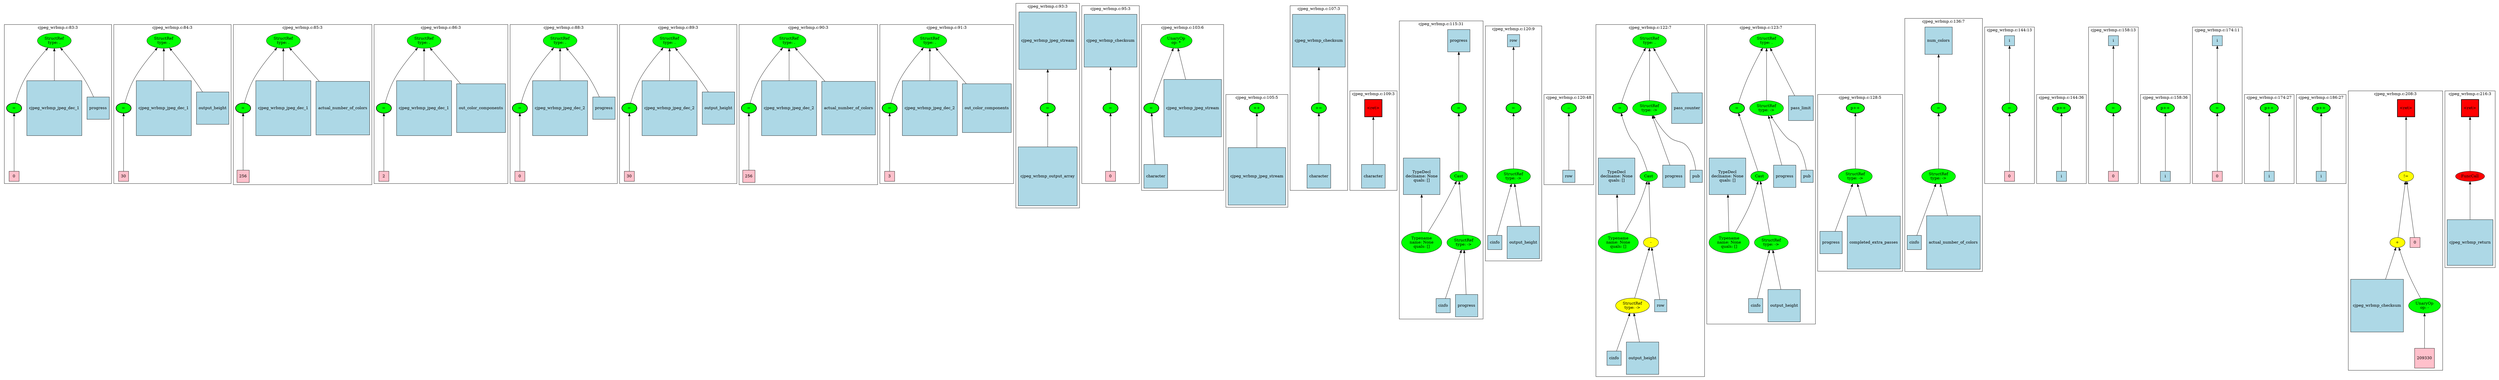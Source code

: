 strict graph "" {
	graph [bb="0,0,7525,1132",
		newrank=true
	];
	node [label="\N"];
	{
		graph [rank=same,
			rankdir=LR
		];
		rank2	[height=0.5,
			label="",
			pos="0.5,809.5",
			style=invis,
			width=0.013889];
		1608	[fillcolor=green,
			height=0.5,
			label="=",
			pos="46.5,809.5",
			style="filled,bold",
			width=0.75];
		rank2 -- 1608	[pos="1.2188,809.5 7.2327,809.5 13.247,809.5 19.26,809.5",
			style=invis];
		1613	[fillcolor=green,
			height=0.5,
			label="=",
			pos="384.5,809.5",
			style="filled,bold",
			width=0.75];
		1608 -- 1613	[pos="48.752,827.61 52.803,851.4 63.772,892.24 92.5,910 115.56,924.25 313.44,924.25 336.5,910 365.45,892.11 377.28,851.32 381.85,827.57",
			style=invis];
		1618	[fillcolor=green,
			height=0.5,
			label="=",
			pos="752.5,809.5",
			style="filled,bold",
			width=0.75];
		1613 -- 1618	[pos="386.75,827.61 390.8,851.4 401.77,892.24 430.5,910 456.4,926.01 678.6,926.01 704.5,910 733.45,892.11 745.28,851.32 749.85,827.57",
			style=invis];
		1623	[fillcolor=green,
			height=0.5,
			label="=",
			pos="1183.5,809.5",
			style="filled,bold",
			width=0.75];
		1618 -- 1623	[pos="754.75,827.61 758.8,851.4 769.77,892.24 798.5,910 830.35,929.69 1103.6,929.69 1135.5,910 1164.4,892.11 1176.3,851.32 1180.8,827.57",
			style=invis];
		1628	[fillcolor=green,
			height=0.5,
			label="=",
			pos="1600.5,809.5",
			style="filled,bold",
			width=0.75];
		1623 -- 1628	[pos="1185.8,827.61 1189.8,851.4 1200.8,892.24 1229.5,910 1260,928.87 1522,928.87 1552.5,910 1581.4,892.11 1593.3,851.32 1597.8,827.57",
			style=invis];
		1633	[fillcolor=green,
			height=0.5,
			label="=",
			pos="1938.5,809.5",
			style="filled,bold",
			width=0.75];
		1628 -- 1633	[pos="1602.8,827.61 1606.8,851.4 1617.8,892.24 1646.5,910 1669.6,924.25 1867.4,924.25 1890.5,910 1919.4,892.11 1931.3,851.32 1935.8,827.57",
			style=invis];
		1638	[fillcolor=green,
			height=0.5,
			label="=",
			pos="2306.5,809.5",
			style="filled,bold",
			width=0.75];
		1633 -- 1638	[pos="1940.8,827.61 1944.8,851.4 1955.8,892.24 1984.5,910 2010.4,926.01 2232.6,926.01 2258.5,910 2287.4,892.11 2299.3,851.32 2303.8,827.57",
			style=invis];
		1643	[fillcolor=green,
			height=0.5,
			label="=",
			pos="2737.5,809.5",
			style="filled,bold",
			width=0.75];
		1638 -- 1643	[pos="2308.8,827.61 2312.8,851.4 2323.8,892.24 2352.5,910 2384.4,929.69 2657.6,929.69 2689.5,910 2718.4,892.11 2730.3,851.32 2734.8,827.57",
			style=invis];
		1648	[fillcolor=green,
			height=0.5,
			label="=",
			pos="3211.5,809.5",
			style="filled,bold",
			width=0.75];
		1643 -- 1648	[pos="2739.8,827.61 2743.8,851.4 2754.8,892.24 2783.5,910 2814,928.87 3073.2,923.37 3106.5,910 3148.7,893.08 3183.4,850.27 3200.4,826.34",
			style=invis];
		1651	[fillcolor=green,
			height=0.5,
			label="=",
			pos="3396.5,809.5",
			style="filled,bold",
			width=0.75];
		1648 -- 1651	[pos="3238.6,809.5 3282.2,809.5 3325.8,809.5 3369.4,809.5",
			style=invis];
		1664	[fillcolor=green,
			height=0.5,
			label="=",
			pos="3524.5,809.5",
			style="filled,bold",
			width=0.75];
		1651 -- 1664	[pos="3424,809.5 3448.5,809.5 3472.9,809.5 3497.4,809.5",
			style=invis];
		1668	[fillcolor=green,
			height=0.5,
			label="++",
			pos="3842.5,809.5",
			style="filled,bold",
			width=0.75];
		1664 -- 1668	[pos="3526.8,827.61 3530.8,851.4 3541.8,892.24 3570.5,910 3602.3,929.63 3703.9,923.99 3738.5,910 3780.4,893.06 3814.8,850.26 3831.5,826.34",
			style=invis];
		1670	[fillcolor=green,
			height=0.5,
			label="+=",
			pos="4026.5,809.5",
			style="filled,bold",
			width=0.75];
		1668 -- 1670	[pos="3869.8,809.5 3913,809.5 3956.1,809.5 3999.3,809.5",
			style=invis];
		1673	[fillcolor=red,
			height=0.65278,
			label="\<ret\>",
			pos="4187.5,809.5",
			shape=square,
			style="filled,bold",
			width=0.65278];
		1670 -- 1673	[pos="4053.5,809.5 4090.3,809.5 4127.1,809.5 4164,809.5",
			style=invis];
		1688	[fillcolor=green,
			height=0.5,
			label="=",
			pos="4441.5,809.5",
			style="filled,bold",
			width=0.75];
		1673 -- 1688	[pos="4211.3,809.5 4278.9,809.5 4346.5,809.5 4414.1,809.5",
			style=invis];
		1700	[fillcolor=green,
			height=0.5,
			label="=",
			pos="4604.5,809.5",
			style="filled,bold",
			width=0.75];
		1688 -- 1700	[pos="4468.6,809.5 4504.8,809.5 4541.1,809.5 4577.4,809.5",
			style=invis];
		1708	[fillcolor=green,
			height=0.5,
			label="--",
			pos="4768.5,809.5",
			style="filled,bold",
			width=0.75];
		1700 -- 1708	[pos="4631.7,809.5 4668.2,809.5 4704.7,809.5 4741.3,809.5",
			style=invis];
		1716	[fillcolor=green,
			height=0.5,
			label="=",
			pos="4923.5,809.5",
			style="filled,bold",
			width=0.75];
		1708 -- 1716	[pos="4795.7,809.5 4829.2,809.5 4862.6,809.5 4896.1,809.5",
			style=invis];
		1731	[fillcolor=green,
			height=0.5,
			label="=",
			pos="5275.5,809.5",
			style="filled,bold",
			width=0.75];
		1716 -- 1731	[pos="4925.6,827.63 4929.3,851.44 4939.9,892.31 4968.5,910 5007.3,933.95 5131.3,927.28 5173.5,910 5214.9,893.03 5248.5,850.24 5264.8,826.33",
			style=invis];
		1748	[fillcolor=green,
			height=0.5,
			label="p++",
			pos="5633.5,809.5",
			style="filled,bold",
			width=0.75];
		1731 -- 1748	[pos="5277.6,827.63 5281.3,851.44 5291.9,892.31 5320.5,910 5356.6,932.31 5471.5,924.34 5511.5,910 5558.5,893.13 5600.3,849.45 5620.6,825.61",
			style=invis];
		1771	[fillcolor=green,
			height=0.5,
			label="=",
			pos="5880.5,809.5",
			style="filled,bold",
			width=0.75];
		1748 -- 1771	[pos="5660.5,809.5 5724.8,809.5 5789.1,809.5 5853.4,809.5",
			style=invis];
		1794	[fillcolor=green,
			height=0.5,
			label="=",
			pos="6091.5,809.5",
			style="filled,bold",
			width=0.75];
		1771 -- 1794	[pos="5907.7,809.5 5959.9,809.5 6012,809.5 6064.2,809.5",
			style=invis];
		1800	[fillcolor=green,
			height=0.5,
			label="p++",
			pos="6242.5,809.5",
			style="filled,bold",
			width=0.75];
		1794 -- 1800	[pos="6118.6,809.5 6150.9,809.5 6183.1,809.5 6215.4,809.5",
			style=invis];
		1850	[fillcolor=green,
			height=0.5,
			label="=",
			pos="6393.5,809.5",
			style="filled,bold",
			width=0.75];
		1800 -- 1850	[pos="6269.6,809.5 6301.9,809.5 6334.1,809.5 6366.4,809.5",
			style=invis];
		1856	[fillcolor=green,
			height=0.5,
			label="p++",
			pos="6544.5,809.5",
			style="filled,bold",
			width=0.75];
		1850 -- 1856	[pos="6420.6,809.5 6452.9,809.5 6485.1,809.5 6517.4,809.5",
			style=invis];
		1906	[fillcolor=green,
			height=0.5,
			label="=",
			pos="6695.5,809.5",
			style="filled,bold",
			width=0.75];
		1856 -- 1906	[pos="6571.6,809.5 6603.9,809.5 6636.1,809.5 6668.4,809.5",
			style=invis];
		1912	[fillcolor=green,
			height=0.5,
			label="p++",
			pos="6846.5,809.5",
			style="filled,bold",
			width=0.75];
		1906 -- 1912	[pos="6722.6,809.5 6754.9,809.5 6787.1,809.5 6819.4,809.5",
			style=invis];
		1940	[fillcolor=green,
			height=0.5,
			label="p++",
			pos="6997.5,809.5",
			style="filled,bold",
			width=0.75];
		1912 -- 1940	[pos="6873.6,809.5 6905.9,809.5 6938.1,809.5 6970.4,809.5",
			style=invis];
		2002	[fillcolor=red,
			height=0.65278,
			label="\<ret\>",
			pos="7247.5,809.5",
			shape=square,
			style="filled,bold",
			width=0.65278];
		1940 -- 2002	[pos="7024.8,809.5 7091.1,809.5 7157.3,809.5 7223.6,809.5",
			style=invis];
		2023	[fillcolor=red,
			height=0.65278,
			label="\<ret\>",
			pos="7441.5,809.5",
			shape=square,
			style="filled,bold",
			width=0.65278];
		2002 -- 2023	[pos="7271.4,809.5 7320.2,809.5 7369.1,809.5 7417.9,809.5",
			style=invis];
		end	[height=0.5,
			label="",
			pos="7524.5,809.5",
			style=invis,
			width=0.013889];
		2023 -- end	[pos="7465.2,809.5 7484.6,809.5 7504.1,809.5 7523.6,809.5",
			style=invis];
	}
	subgraph cluster1794 {
		graph [bb="6020.5,581.5,6163.5,1059.5",
			label="cjpeg_wrbmp.c:144:13",
			lheight=0.21,
			lp="6092,1048",
			lwidth=1.76
		];
		1794;
		1796	[fillcolor=pink,
			height=0.5,
			label=0,
			pos="6091.5,607.5",
			shape=square,
			style=filled,
			width=0.5];
		1794 -- 1796	[dir=back,
			pos="s,6091.5,791.45 6091.5,781.41 6091.5,739.52 6091.5,660.23 6091.5,625.51"];
		1795	[fillcolor=lightblue,
			height=0.5,
			label=i,
			pos="6091.5,1010.5",
			shape=square,
			style=filled,
			width=0.5];
		1795 -- 1794	[dir=back,
			pos="s,6091.5,992.19 6091.5,982.19 6091.5,940.49 6091.5,862.19 6091.5,827.63"];
	}
	subgraph cluster1800 {
		graph [bb="6171.5,581.5,6314.5,858.5",
			label="cjpeg_wrbmp.c:144:36",
			lheight=0.21,
			lp="6243,847",
			lwidth=1.76
		];
		1800;
		1801	[fillcolor=lightblue,
			height=0.5,
			label=i,
			pos="6242.5,607.5",
			shape=square,
			style=filled,
			width=0.5];
		1800 -- 1801	[dir=back,
			pos="s,6242.5,791.45 6242.5,781.41 6242.5,739.52 6242.5,660.23 6242.5,625.51"];
	}
	subgraph cluster1850 {
		graph [bb="6322.5,581.5,6465.5,1059.5",
			label="cjpeg_wrbmp.c:158:13",
			lheight=0.21,
			lp="6394,1048",
			lwidth=1.76
		];
		1850;
		1852	[fillcolor=pink,
			height=0.5,
			label=0,
			pos="6393.5,607.5",
			shape=square,
			style=filled,
			width=0.5];
		1850 -- 1852	[dir=back,
			pos="s,6393.5,791.45 6393.5,781.41 6393.5,739.52 6393.5,660.23 6393.5,625.51"];
		1851	[fillcolor=lightblue,
			height=0.5,
			label=i,
			pos="6393.5,1010.5",
			shape=square,
			style=filled,
			width=0.5];
		1851 -- 1850	[dir=back,
			pos="s,6393.5,992.19 6393.5,982.19 6393.5,940.49 6393.5,862.19 6393.5,827.63"];
	}
	subgraph cluster1856 {
		graph [bb="6473.5,581.5,6616.5,858.5",
			label="cjpeg_wrbmp.c:158:36",
			lheight=0.21,
			lp="6545,847",
			lwidth=1.76
		];
		1856;
		1857	[fillcolor=lightblue,
			height=0.5,
			label=i,
			pos="6544.5,607.5",
			shape=square,
			style=filled,
			width=0.5];
		1856 -- 1857	[dir=back,
			pos="s,6544.5,791.45 6544.5,781.41 6544.5,739.52 6544.5,660.23 6544.5,625.51"];
	}
	subgraph cluster1906 {
		graph [bb="6624.5,581.5,6767.5,1059.5",
			label="cjpeg_wrbmp.c:174:11",
			lheight=0.21,
			lp="6696,1048",
			lwidth=1.76
		];
		1906;
		1908	[fillcolor=pink,
			height=0.5,
			label=0,
			pos="6695.5,607.5",
			shape=square,
			style=filled,
			width=0.5];
		1906 -- 1908	[dir=back,
			pos="s,6695.5,791.45 6695.5,781.41 6695.5,739.52 6695.5,660.23 6695.5,625.51"];
		1907	[fillcolor=lightblue,
			height=0.5,
			label=i,
			pos="6695.5,1010.5",
			shape=square,
			style=filled,
			width=0.5];
		1907 -- 1906	[dir=back,
			pos="s,6695.5,992.19 6695.5,982.19 6695.5,940.49 6695.5,862.19 6695.5,827.63"];
	}
	subgraph cluster1608 {
		graph [bb="11.5,581.5,341.5,1068.4",
			label="cjpeg_wrbmp.c:83:3",
			lheight=0.21,
			lp="176.5,1056.9",
			lwidth=1.57
		];
		1608;
		1612	[fillcolor=pink,
			height=0.5,
			label=0,
			pos="46.5,607.5",
			shape=square,
			style=filled,
			width=0.5];
		1608 -- 1612	[dir=back,
			pos="s,46.5,791.45 46.5,781.41 46.5,739.52 46.5,660.23 46.5,625.51"];
		1609	[fillcolor=green,
			height=0.74639,
			label="StructRef
type: .",
			pos="172.5,1010.5",
			style=filled,
			width=1.3356];
		1609 -- 1608	[dir=back,
			pos="s,152.09,985.86 145.46,977.86 126.67,954.96 101.81,922.74 83.5,892 70.777,870.64 59.504,844.14 52.839,827.28"];
		1610	[fillcolor=lightblue,
			height=2.2361,
			label=cjpeg_wrbmp_jpeg_dec_1,
			pos="172.5,809.5",
			shape=square,
			style=filled,
			width=2.2361];
		1609 -- 1610	[dir=back,
			pos="s,172.5,983.48 172.5,973.41 172.5,950.2 172.5,919.09 172.5,890.28"];
		1611	[fillcolor=lightblue,
			height=0.86111,
			label=progress,
			pos="302.5,809.5",
			shape=square,
			style=filled,
			width=0.86111];
		1609 -- 1611	[dir=back,
			pos="s,192.93,985.76 199.34,978.04 218.25,955.05 243.49,922.67 262.5,892 272.63,875.66 282.19,856.38 289.42,840.68"];
	}
	subgraph cluster1613 {
		graph [bb="349.5,581.5,709.5,1068.4",
			label="cjpeg_wrbmp.c:84:3",
			lheight=0.21,
			lp="529.5,1056.9",
			lwidth=1.57
		];
		1613;
		1617	[fillcolor=pink,
			height=0.5,
			label=30,
			pos="384.5,607.5",
			shape=square,
			style=filled,
			width=0.5];
		1613 -- 1617	[dir=back,
			pos="s,384.5,791.45 384.5,781.41 384.5,739.52 384.5,660.23 384.5,625.51"];
		1614	[fillcolor=green,
			height=0.74639,
			label="StructRef
type: .",
			pos="510.5,1010.5",
			style=filled,
			width=1.3356];
		1614 -- 1613	[dir=back,
			pos="s,490.09,985.86 483.46,977.86 464.67,954.96 439.81,922.74 421.5,892 408.78,870.64 397.5,844.14 390.84,827.28"];
		1615	[fillcolor=lightblue,
			height=2.2361,
			label=cjpeg_wrbmp_jpeg_dec_1,
			pos="510.5,809.5",
			shape=square,
			style=filled,
			width=2.2361];
		1614 -- 1615	[dir=back,
			pos="s,510.5,983.48 510.5,973.41 510.5,950.2 510.5,919.09 510.5,890.28"];
		1616	[fillcolor=lightblue,
			height=1.2778,
			label=output_height,
			pos="655.5,809.5",
			shape=square,
			style=filled,
			width=1.2778];
		1614 -- 1616	[dir=back,
			pos="s,529.55,985.52 535.73,977.64 554.07,954.22 579.29,921.48 600.5,892 608.87,880.36 617.67,867.58 625.72,855.67"];
	}
	subgraph cluster1618 {
		graph [bb="717.5,581,1140.5,1068.4",
			label="cjpeg_wrbmp.c:85:3",
			lheight=0.21,
			lp="929,1056.9",
			lwidth=1.57
		];
		1618;
		1622	[fillcolor=pink,
			height=0.51389,
			label=256,
			pos="752.5,607.5",
			shape=square,
			style=filled,
			width=0.51389];
		1618 -- 1622	[dir=back,
			pos="s,752.5,791.45 752.5,781.2 752.5,739.48 752.5,661.03 752.5,626.08"];
		1619	[fillcolor=green,
			height=0.74639,
			label="StructRef
type: .",
			pos="878.5,1010.5",
			style=filled,
			width=1.3356];
		1619 -- 1618	[dir=back,
			pos="s,858.09,985.86 851.46,977.86 832.67,954.96 807.81,922.74 789.5,892 776.78,870.64 765.5,844.14 758.84,827.28"];
		1620	[fillcolor=lightblue,
			height=2.2361,
			label=cjpeg_wrbmp_jpeg_dec_1,
			pos="878.5,809.5",
			shape=square,
			style=filled,
			width=2.2361];
		1619 -- 1620	[dir=back,
			pos="s,878.5,983.48 878.5,973.41 878.5,950.2 878.5,919.09 878.5,890.28"];
		1621	[fillcolor=lightblue,
			height=2.1528,
			label=actual_number_of_colors,
			pos="1054.5,809.5",
			shape=square,
			style=filled,
			width=2.1528];
		1619 -- 1621	[dir=back,
			pos="s,899.38,985.89 906.04,978.36 927.6,953.98 958.54,919 986.6,887.27"];
	}
	subgraph cluster1623 {
		graph [bb="1148.5,581.5,1557.5,1068.4",
			label="cjpeg_wrbmp.c:86:3",
			lheight=0.21,
			lp="1353,1056.9",
			lwidth=1.57
		];
		1623;
		1627	[fillcolor=pink,
			height=0.5,
			label=2,
			pos="1183.5,607.5",
			shape=square,
			style=filled,
			width=0.5];
		1623 -- 1627	[dir=back,
			pos="s,1183.5,791.45 1183.5,781.41 1183.5,739.52 1183.5,660.23 1183.5,625.51"];
		1624	[fillcolor=green,
			height=0.74639,
			label="StructRef
type: .",
			pos="1309.5,1010.5",
			style=filled,
			width=1.3356];
		1624 -- 1623	[dir=back,
			pos="s,1289.1,985.86 1282.5,977.86 1263.7,954.96 1238.8,922.74 1220.5,892 1207.8,870.64 1196.5,844.14 1189.8,827.28"];
		1625	[fillcolor=lightblue,
			height=2.2361,
			label=cjpeg_wrbmp_jpeg_dec_1,
			pos="1309.5,809.5",
			shape=square,
			style=filled,
			width=2.2361];
		1624 -- 1625	[dir=back,
			pos="s,1309.5,983.48 1309.5,973.41 1309.5,950.2 1309.5,919.09 1309.5,890.28"];
		1626	[fillcolor=lightblue,
			height=1.9583,
			label=out_color_components,
			pos="1478.5,809.5",
			shape=square,
			style=filled,
			width=1.9583];
		1624 -- 1626	[dir=back,
			pos="s,1329.6,985.89 1336.1,978.17 1358.4,951.96 1390.9,913.6 1419.3,880.18"];
	}
	subgraph cluster1628 {
		graph [bb="1565.5,581.5,1895.5,1068.4",
			label="cjpeg_wrbmp.c:88:3",
			lheight=0.21,
			lp="1730.5,1056.9",
			lwidth=1.57
		];
		1628;
		1632	[fillcolor=pink,
			height=0.5,
			label=0,
			pos="1600.5,607.5",
			shape=square,
			style=filled,
			width=0.5];
		1628 -- 1632	[dir=back,
			pos="s,1600.5,791.45 1600.5,781.41 1600.5,739.52 1600.5,660.23 1600.5,625.51"];
		1629	[fillcolor=green,
			height=0.74639,
			label="StructRef
type: .",
			pos="1726.5,1010.5",
			style=filled,
			width=1.3356];
		1629 -- 1628	[dir=back,
			pos="s,1706.1,985.86 1699.5,977.86 1680.7,954.96 1655.8,922.74 1637.5,892 1624.8,870.64 1613.5,844.14 1606.8,827.28"];
		1630	[fillcolor=lightblue,
			height=2.2361,
			label=cjpeg_wrbmp_jpeg_dec_2,
			pos="1726.5,809.5",
			shape=square,
			style=filled,
			width=2.2361];
		1629 -- 1630	[dir=back,
			pos="s,1726.5,983.48 1726.5,973.41 1726.5,950.2 1726.5,919.09 1726.5,890.28"];
		1631	[fillcolor=lightblue,
			height=0.86111,
			label=progress,
			pos="1856.5,809.5",
			shape=square,
			style=filled,
			width=0.86111];
		1629 -- 1631	[dir=back,
			pos="s,1746.9,985.76 1753.3,978.04 1772.2,955.05 1797.5,922.67 1816.5,892 1826.6,875.66 1836.2,856.38 1843.4,840.68"];
	}
	subgraph cluster1633 {
		graph [bb="1903.5,581.5,2263.5,1068.4",
			label="cjpeg_wrbmp.c:89:3",
			lheight=0.21,
			lp="2083.5,1056.9",
			lwidth=1.57
		];
		1633;
		1637	[fillcolor=pink,
			height=0.5,
			label=30,
			pos="1938.5,607.5",
			shape=square,
			style=filled,
			width=0.5];
		1633 -- 1637	[dir=back,
			pos="s,1938.5,791.45 1938.5,781.41 1938.5,739.52 1938.5,660.23 1938.5,625.51"];
		1634	[fillcolor=green,
			height=0.74639,
			label="StructRef
type: .",
			pos="2064.5,1010.5",
			style=filled,
			width=1.3356];
		1634 -- 1633	[dir=back,
			pos="s,2044.1,985.86 2037.5,977.86 2018.7,954.96 1993.8,922.74 1975.5,892 1962.8,870.64 1951.5,844.14 1944.8,827.28"];
		1635	[fillcolor=lightblue,
			height=2.2361,
			label=cjpeg_wrbmp_jpeg_dec_2,
			pos="2064.5,809.5",
			shape=square,
			style=filled,
			width=2.2361];
		1634 -- 1635	[dir=back,
			pos="s,2064.5,983.48 2064.5,973.41 2064.5,950.2 2064.5,919.09 2064.5,890.28"];
		1636	[fillcolor=lightblue,
			height=1.2778,
			label=output_height,
			pos="2209.5,809.5",
			shape=square,
			style=filled,
			width=1.2778];
		1634 -- 1636	[dir=back,
			pos="s,2083.5,985.52 2089.7,977.64 2108.1,954.22 2133.3,921.48 2154.5,892 2162.9,880.36 2171.7,867.58 2179.7,855.67"];
	}
	subgraph cluster1638 {
		graph [bb="2271.5,581,2694.5,1068.4",
			label="cjpeg_wrbmp.c:90:3",
			lheight=0.21,
			lp="2483,1056.9",
			lwidth=1.57
		];
		1638;
		1642	[fillcolor=pink,
			height=0.51389,
			label=256,
			pos="2306.5,607.5",
			shape=square,
			style=filled,
			width=0.51389];
		1638 -- 1642	[dir=back,
			pos="s,2306.5,791.45 2306.5,781.2 2306.5,739.48 2306.5,661.03 2306.5,626.08"];
		1639	[fillcolor=green,
			height=0.74639,
			label="StructRef
type: .",
			pos="2432.5,1010.5",
			style=filled,
			width=1.3356];
		1639 -- 1638	[dir=back,
			pos="s,2412.1,985.86 2405.5,977.86 2386.7,954.96 2361.8,922.74 2343.5,892 2330.8,870.64 2319.5,844.14 2312.8,827.28"];
		1640	[fillcolor=lightblue,
			height=2.2361,
			label=cjpeg_wrbmp_jpeg_dec_2,
			pos="2432.5,809.5",
			shape=square,
			style=filled,
			width=2.2361];
		1639 -- 1640	[dir=back,
			pos="s,2432.5,983.48 2432.5,973.41 2432.5,950.2 2432.5,919.09 2432.5,890.28"];
		1641	[fillcolor=lightblue,
			height=2.1528,
			label=actual_number_of_colors,
			pos="2608.5,809.5",
			shape=square,
			style=filled,
			width=2.1528];
		1639 -- 1641	[dir=back,
			pos="s,2453.4,985.89 2460,978.36 2481.6,953.98 2512.5,919 2540.6,887.27"];
	}
	subgraph cluster1643 {
		graph [bb="2702.5,581.5,3111.5,1068.4",
			label="cjpeg_wrbmp.c:91:3",
			lheight=0.21,
			lp="2907,1056.9",
			lwidth=1.57
		];
		1643;
		1647	[fillcolor=pink,
			height=0.5,
			label=3,
			pos="2737.5,607.5",
			shape=square,
			style=filled,
			width=0.5];
		1643 -- 1647	[dir=back,
			pos="s,2737.5,791.45 2737.5,781.41 2737.5,739.52 2737.5,660.23 2737.5,625.51"];
		1644	[fillcolor=green,
			height=0.74639,
			label="StructRef
type: .",
			pos="2863.5,1010.5",
			style=filled,
			width=1.3356];
		1644 -- 1643	[dir=back,
			pos="s,2843.1,985.86 2836.5,977.86 2817.7,954.96 2792.8,922.74 2774.5,892 2761.8,870.64 2750.5,844.14 2743.8,827.28"];
		1645	[fillcolor=lightblue,
			height=2.2361,
			label=cjpeg_wrbmp_jpeg_dec_2,
			pos="2863.5,809.5",
			shape=square,
			style=filled,
			width=2.2361];
		1644 -- 1645	[dir=back,
			pos="s,2863.5,983.48 2863.5,973.41 2863.5,950.2 2863.5,919.09 2863.5,890.28"];
		1646	[fillcolor=lightblue,
			height=1.9583,
			label=out_color_components,
			pos="3032.5,809.5",
			shape=square,
			style=filled,
			width=1.9583];
		1644 -- 1646	[dir=back,
			pos="s,2883.6,985.89 2890.1,978.17 2912.4,951.96 2944.9,913.6 2973.3,880.18"];
	}
	subgraph cluster1912 {
		graph [bb="6775.5,581.5,6918.5,858.5",
			label="cjpeg_wrbmp.c:174:27",
			lheight=0.21,
			lp="6847,847",
			lwidth=1.76
		];
		1912;
		1913	[fillcolor=lightblue,
			height=0.5,
			label=i,
			pos="6846.5,607.5",
			shape=square,
			style=filled,
			width=0.5];
		1912 -- 1913	[dir=back,
			pos="s,6846.5,791.45 6846.5,781.41 6846.5,739.52 6846.5,660.23 6846.5,625.51"];
	}
	subgraph cluster1940 {
		graph [bb="6926.5,581.5,7069.5,858.5",
			label="cjpeg_wrbmp.c:186:27",
			lheight=0.21,
			lp="6998,847",
			lwidth=1.76
		];
		1940;
		1941	[fillcolor=lightblue,
			height=0.5,
			label=i,
			pos="6997.5,607.5",
			shape=square,
			style=filled,
			width=0.5];
		1940 -- 1941	[dir=back,
			pos="s,6997.5,791.45 6997.5,781.41 6997.5,739.52 6997.5,660.23 6997.5,625.51"];
	}
	subgraph cluster2002 {
		graph [bb="7077.5,25.5,7359.5,864",
			label="cjpeg_wrbmp.c:208:3",
			lheight=0.21,
			lp="7218.5,852.5",
			lwidth=1.67
		];
		2002;
		2003	[fillcolor=yellow,
			height=0.5,
			label="!=",
			pos="7247.5,607.5",
			style=filled,
			width=0.75];
		2002 -- 2003	[dir=back,
			pos="s,7247.5,785.95 7247.5,775.74 7247.5,732.81 7247.5,659.07 7247.5,625.74"];
		2004	[fillcolor=yellow,
			height=0.5,
			label="+",
			pos="7216.5,410.5",
			style=filled,
			width=0.75];
		2003 -- 2004	[dir=back,
			pos="s,7244.8,589.54 7243.2,579.5 7236.7,538.7 7224.6,462.5 7219.2,428.56"];
		2008	[fillcolor=pink,
			height=0.5,
			label=0,
			pos="7279.5,410.5",
			shape=square,
			style=filled,
			width=0.5];
		2003 -- 2008	[dir=back,
			pos="s,7250.3,589.54 7251.9,579.5 7258.6,538.7 7271.1,462.5 7276.7,428.56"];
		2005	[fillcolor=lightblue,
			height=2.125,
			label=cjpeg_wrbmp_checksum,
			pos="7162.5,220.5",
			shape=square,
			style=filled,
			width=2.125];
		2004 -- 2005	[dir=back,
			pos="s,7211.6,392.48 7208.8,382.72 7202.4,360.37 7192.9,327.39 7184.2,297.07"];
		2006	[fillcolor=green,
			height=0.74639,
			label="UnaryOp
op: -",
			pos="7304.5,220.5",
			style=filled,
			width=1.316];
		2004 -- 2006	[dir=back,
			pos="s,7223.2,392.85 7227.2,383.17 7234.2,366.41 7243.6,344.29 7252.5,325 7265.1,297.82 7280.7,267.22 7291.4,246.38"];
		2007	[fillcolor=pink,
			height=0.79167,
			label=209330,
			pos="7304.5,62",
			shape=square,
			style=filled,
			width=0.79167];
		2006 -- 2007	[dir=back,
			pos="s,7304.5,193.31 7304.5,183.04 7304.5,154.81 7304.5,116.31 7304.5,90.598"];
	}
	subgraph cluster2023 {
		graph [bb="7367.5,337,7515.5,864",
			label="cjpeg_wrbmp.c:216:3",
			lheight=0.21,
			lp="7441.5,852.5",
			lwidth=1.67
		];
		2023;
		2024	[fillcolor=red,
			height=0.5,
			label=FuncCall,
			pos="7441.5,607.5",
			style=filled,
			width=1.1916];
		2023 -- 2024	[dir=back,
			pos="s,7441.5,785.95 7441.5,775.74 7441.5,732.81 7441.5,659.07 7441.5,625.74"];
		2025	[fillcolor=lightblue,
			height=1.8194,
			label=cjpeg_wrbmp_return,
			pos="7441.5,410.5",
			shape=square,
			style=filled,
			width=1.8194];
		2024 -- 2025	[dir=back,
			pos="s,7441.5,589.2 7441.5,579.1 7441.5,552.51 7441.5,511.17 7441.5,476.2"];
	}
	subgraph cluster1648 {
		graph [bb="3119.5,516,3303.5,1124",
			label="cjpeg_wrbmp.c:93:3",
			lheight=0.21,
			lp="3211.5,1112.5",
			lwidth=1.57
		];
		1648;
		1650	[fillcolor=lightblue,
			height=2.3194,
			label=cjpeg_wrbmp_output_array,
			pos="3211.5,607.5",
			shape=square,
			style=filled,
			width=2.3194];
		1648 -- 1650	[dir=back,
			pos="s,3211.5,791.45 3211.5,781.33 3211.5,758.11 3211.5,723.44 3211.5,691.24"];
		1649	[fillcolor=lightblue,
			height=2.2917,
			label=cjpeg_wrbmp_jpeg_stream,
			pos="3211.5,1010.5",
			shape=square,
			style=filled,
			width=2.2917];
		1649 -- 1648	[dir=back,
			pos="s,3211.5,927.98 3211.5,917.91 3211.5,883.7 3211.5,848.24 3211.5,827.83"];
	}
	subgraph cluster1651 {
		graph [bb="3311.5,581.5,3481.5,1118",
			label="cjpeg_wrbmp.c:95:3",
			lheight=0.21,
			lp="3396.5,1106.5",
			lwidth=1.57
		];
		1651;
		1653	[fillcolor=pink,
			height=0.5,
			label=0,
			pos="3396.5,607.5",
			shape=square,
			style=filled,
			width=0.5];
		1651 -- 1653	[dir=back,
			pos="s,3396.5,791.45 3396.5,781.41 3396.5,739.52 3396.5,660.23 3396.5,625.51"];
		1652	[fillcolor=lightblue,
			height=2.125,
			label=cjpeg_wrbmp_checksum,
			pos="3396.5,1010.5",
			shape=square,
			style=filled,
			width=2.125];
		1652 -- 1651	[dir=back,
			pos="s,3396.5,933.98 3396.5,923.91 3396.5,887.89 3396.5,849.4 3396.5,827.8"];
	}
	subgraph cluster1664 {
		graph [bb="3489.5,566.5,3743.5,1068.4",
			label="cjpeg_wrbmp.c:103:6",
			lheight=0.21,
			lp="3616.5,1056.9",
			lwidth=1.67
		];
		1664;
		1667	[fillcolor=lightblue,
			height=0.91667,
			label=character,
			pos="3530.5,607.5",
			shape=square,
			style=filled,
			width=0.91667];
		1664 -- 1667	[dir=back,
			pos="s,3525,791.45 3525.3,781.05 3526.4,744.44 3528.4,679.75 3529.5,640.82"];
		1665	[fillcolor=green,
			height=0.74639,
			label="UnaryOp
op: *",
			pos="3598.5,1010.5",
			style=filled,
			width=1.316];
		1665 -- 1664	[dir=back,
			pos="s,3589,983.89 3585.4,974.32 3569.3,931.01 3542.6,859.23 3530.6,827.03"];
		1666	[fillcolor=lightblue,
			height=2.2917,
			label=cjpeg_wrbmp_jpeg_stream,
			pos="3652.5,809.5",
			shape=square,
			style=filled,
			width=2.2917];
		1665 -- 1666	[dir=back,
			pos="s,3605.4,983.89 3608.1,974.03 3614.3,951.32 3622.6,920.85 3630.3,892.38"];
	}
	subgraph cluster1668 {
		graph [bb="3751.5,517,3933.5,858.5",
			label="cjpeg_wrbmp.c:105:5",
			lheight=0.21,
			lp="3842.5,847",
			lwidth=1.67
		];
		1668;
		1669	[fillcolor=lightblue,
			height=2.2917,
			label=cjpeg_wrbmp_jpeg_stream,
			pos="3842.5,607.5",
			shape=square,
			style=filled,
			width=2.2917];
		1668 -- 1669	[dir=back,
			pos="s,3842.5,791.45 3842.5,781.24 3842.5,757.79 3842.5,722.72 3842.5,690.29"];
	}
	subgraph cluster1670 {
		graph [bb="3941.5,566.5,4111.5,1118",
			label="cjpeg_wrbmp.c:107:3",
			lheight=0.21,
			lp="4026.5,1106.5",
			lwidth=1.67
		];
		1670;
		1672	[fillcolor=lightblue,
			height=0.91667,
			label=character,
			pos="4026.5,607.5",
			shape=square,
			style=filled,
			width=0.91667];
		1670 -- 1672	[dir=back,
			pos="s,4026.5,791.45 4026.5,781.05 4026.5,744.44 4026.5,679.75 4026.5,640.82"];
		1671	[fillcolor=lightblue,
			height=2.125,
			label=cjpeg_wrbmp_checksum,
			pos="4026.5,1010.5",
			shape=square,
			style=filled,
			width=2.125];
		1671 -- 1670	[dir=back,
			pos="s,4026.5,933.98 4026.5,923.91 4026.5,887.89 4026.5,849.4 4026.5,827.8"];
	}
	subgraph cluster1673 {
		graph [bb="4119.5,566.5,4255.5,864",
			label="cjpeg_wrbmp.c:109:3",
			lheight=0.21,
			lp="4187.5,852.5",
			lwidth=1.67
		];
		1673;
		1674	[fillcolor=lightblue,
			height=0.91667,
			label=character,
			pos="4187.5,607.5",
			shape=square,
			style=filled,
			width=0.91667];
		1673 -- 1674	[dir=back,
			pos="s,4187.5,785.95 4187.5,775.59 4187.5,738.19 4187.5,677.54 4187.5,640.51"];
	}
	subgraph cluster1688 {
		graph [bb="4263.5,181.5,4511.5,1072.5",
			label="cjpeg_wrbmp.c:115:31",
			lheight=0.21,
			lp="4387.5,1061",
			lwidth=1.76
		];
		1688;
		1691	[fillcolor=green,
			height=0.5,
			label=Cast,
			pos="4441.5,607.5",
			style=filled,
			width=0.75];
		1688 -- 1691	[dir=back,
			pos="s,4441.5,791.45 4441.5,781.41 4441.5,739.52 4441.5,660.23 4441.5,625.51"];
		1692	[fillcolor=green,
			height=1.041,
			label="Typename
name: None
quals: []",
			pos="4330.5,410.5",
			style=filled,
			width=1.6303];
		1691 -- 1692	[dir=back,
			pos="s,4433,590.37 4428.3,581.53 4418.6,563.27 4405,537.97 4392.5,516 4379.1,492.33 4363.4,465.98 4351.2,445.66"];
		1695	[fillcolor=green,
			height=0.74639,
			label="StructRef
type: ->",
			pos="4455.5,410.5",
			style=filled,
			width=1.3356];
		1691 -- 1695	[dir=back,
			pos="s,4442.7,589.2 4443.5,578.98 4446.2,541.39 4451,474.47 4453.6,437.62"];
		1696	[fillcolor=lightblue,
			height=0.61111,
			label=cinfo,
			pos="4392.5,220.5",
			shape=square,
			style=filled,
			width=0.61111];
		1695 -- 1696	[dir=back,
			pos="s,4446.9,383.75 4443.6,373.92 4430.6,335.16 4410.2,274.43 4399.6,242.59"];
		1697	[fillcolor=lightblue,
			height=0.86111,
			label=progress,
			pos="4463.5,220.5",
			shape=square,
			style=filled,
			width=0.86111];
		1695 -- 1697	[dir=back,
			pos="s,4456.6,383.36 4457.1,373.01 4458.6,337.7 4460.8,284.81 4462.2,251.77"];
		1689	[fillcolor=lightblue,
			height=0.86111,
			label=progress,
			pos="4441.5,1010.5",
			shape=square,
			style=filled,
			width=0.86111];
		1689 -- 1688	[dir=back,
			pos="s,4441.5,979.28 4441.5,969.07 4441.5,925.73 4441.5,858.95 4441.5,827.72"];
		1693	[fillcolor=lightblue,
			height=1.4722,
			label="TypeDecl
declname: None
quals: []",
			pos="4330.5,607.5",
			shape=square,
			style=filled,
			width=1.4722];
		1693 -- 1692	[dir=back,
			pos="s,4330.5,554.5 4330.5,544.44 4330.5,512.76 4330.5,475.31 4330.5,448.24"];
	}
	subgraph cluster1700 {
		graph [bb="4519.5,356.5,4689.5,1060.5",
			label="cjpeg_wrbmp.c:120:9",
			lheight=0.21,
			lp="4604.5,1049",
			lwidth=1.67
		];
		1700;
		1702	[fillcolor=green,
			height=0.74639,
			label="StructRef
type: ->",
			pos="4604.5,607.5",
			style=filled,
			width=1.3356];
		1700 -- 1702	[dir=back,
			pos="s,4604.5,791.45 4604.5,780.97 4604.5,742.28 4604.5,672.35 4604.5,634.51"];
		1703	[fillcolor=lightblue,
			height=0.61111,
			label=cinfo,
			pos="4549.5,410.5",
			shape=square,
			style=filled,
			width=0.61111];
		1702 -- 1703	[dir=back,
			pos="s,4597.2,580.61 4594.5,570.89 4583.1,530.48 4564.8,465.9 4555.5,432.71"];
		1704	[fillcolor=lightblue,
			height=1.2778,
			label=output_height,
			pos="4635.5,410.5",
			shape=square,
			style=filled,
			width=1.2778];
		1702 -- 1704	[dir=back,
			pos="s,4608.6,580.61 4610.3,570.33 4615.4,538.21 4622.8,491.14 4628.3,456.58"];
		1701	[fillcolor=lightblue,
			height=0.52778,
			label=row,
			pos="4604.5,1010.5",
			shape=square,
			style=filled,
			width=0.52778];
		1701 -- 1700	[dir=back,
			pos="s,4604.5,991.49 4604.5,981.43 4604.5,939.6 4604.5,862.17 4604.5,827.76"];
	}
	subgraph cluster1708 {
		graph [bb="4697.5,580.5,4840.5,858.5",
			label="cjpeg_wrbmp.c:120:48",
			lheight=0.21,
			lp="4769,847",
			lwidth=1.76
		];
		1708;
		1709	[fillcolor=lightblue,
			height=0.52778,
			label=row,
			pos="4768.5,607.5",
			shape=square,
			style=filled,
			width=0.52778];
		1708 -- 1709	[dir=back,
			pos="s,4768.5,791.45 4768.5,781.26 4768.5,739.78 4768.5,661.91 4768.5,626.66"];
	}
	subgraph cluster1716 {
		graph [bb="4848.5,8,5178.5,1068.4",
			label="cjpeg_wrbmp.c:122:7",
			lheight=0.21,
			lp="5013.5,1056.9",
			lwidth=1.67
		];
		1716;
		1722	[fillcolor=green,
			height=0.5,
			label=Cast,
			pos="5007.5,607.5",
			style=filled,
			width=0.75];
		1716 -- 1722	[dir=back,
			pos="s,4930.5,791.79 4934.4,782.54 4951.9,740.77 4986,659.79 5000.6,625.02"];
		1723	[fillcolor=green,
			height=1.041,
			label="Typename
name: None
quals: []",
			pos="4915.5,410.5",
			style=filled,
			width=1.6303];
		1722 -- 1723	[dir=back,
			pos="s,5001.5,589.91 4998.1,580.51 4991.2,562.24 4981.4,537.35 4971.5,516 4960.4,492.11 4946.4,465.99 4935.2,445.83"];
		1726	[fillcolor=yellow,
			height=0.5,
			label="-",
			pos="5019.5,410.5",
			style=filled,
			width=0.75];
		1722 -- 1726	[dir=back,
			pos="s,5008.6,589.2 5009.2,579.12 5011.7,538.19 5016.4,462.28 5018.5,428.49"];
		1727	[fillcolor=yellow,
			height=0.74639,
			label="StructRef
type: ->",
			pos="4963.5,220.5",
			style=filled,
			width=1.3356];
		1726 -- 1727	[dir=back,
			pos="s,5014.4,392.48 5011.5,382.65 5000.7,346.53 4981.7,282.74 4971.2,247.21"];
		1730	[fillcolor=lightblue,
			height=0.52778,
			label=row,
			pos="5048.5,220.5",
			shape=square,
			style=filled,
			width=0.52778];
		1726 -- 1730	[dir=back,
			pos="s,5022.1,392.48 5023.7,382.42 5029.7,343.54 5040.6,272.94 5045.7,239.71"];
		1717	[fillcolor=green,
			height=0.74639,
			label="StructRef
type: .",
			pos="5016.5,1010.5",
			style=filled,
			width=1.3356];
		1717 -- 1716	[dir=back,
			pos="s,5004,984.41 4999.5,975.26 4988,951.9 4972.6,920.21 4959.5,892 4949.2,869.68 4937.8,843.65 4930.6,827.12"];
		1718	[fillcolor=green,
			height=0.74639,
			label="StructRef
type: ->",
			pos="5016.5,809.5",
			style=filled,
			width=1.3356];
		1717 -- 1718	[dir=back,
			pos="s,5016.5,983.48 5016.5,973.48 5016.5,933.97 5016.5,871.54 5016.5,836.52"];
		1721	[fillcolor=lightblue,
			height=1.2083,
			label=pass_counter,
			pos="5126.5,809.5",
			shape=square,
			style=filled,
			width=1.2083];
		1717 -- 1721	[dir=back,
			pos="s,5030.2,984.7 5035.2,975.67 5053.9,941.83 5082.7,889.69 5103,853.06"];
		1719	[fillcolor=lightblue,
			height=0.86111,
			label=progress,
			pos="5083.5,607.5",
			shape=square,
			style=filled,
			width=0.86111];
		1718 -- 1719	[dir=back,
			pos="s,5025.1,782.76 5028.4,773.08 5041.2,734.89 5061.3,674.74 5073.4,638.71"];
		1720	[fillcolor=lightblue,
			height=0.51389,
			label=pub,
			pos="5151.5,607.5",
			shape=square,
			style=filled,
			width=0.51389];
		1718 -- 1720	[dir=back,
			pos="s,5031.2,783.77 5036.8,774.99 5047.1,759.49 5060.3,741.38 5074.5,727 5093.5,707.75 5107.5,712.8 5123.5,691 5137.9,671.35 5145.3,\
643.79 5148.7,626.04"];
		1728	[fillcolor=lightblue,
			height=0.61111,
			label=cinfo,
			pos="4906.5,62",
			shape=square,
			style=filled,
			width=0.61111];
		1727 -- 1728	[dir=back,
			pos="s,4954.2,194.01 4950.8,184.54 4939.6,153.87 4923.7,110.24 4914.3,84.453"];
		1729	[fillcolor=lightblue,
			height=1.2778,
			label=output_height,
			pos="4992.5,62",
			shape=square,
			style=filled,
			width=1.2778];
		1727 -- 1729	[dir=back,
			pos="s,4968.3,193.66 4970.2,183.56 4974.3,161.16 4979.7,132.15 4984.1,108.2"];
		1724	[fillcolor=lightblue,
			height=1.4722,
			label="TypeDecl
declname: None
quals: []",
			pos="4909.5,607.5",
			shape=square,
			style=filled,
			width=1.4722];
		1724 -- 1723	[dir=back,
			pos="s,4911.1,554.5 4911.4,544.44 4912.4,512.76 4913.5,475.31 4914.4,448.24"];
	}
	subgraph cluster1731 {
		graph [bb="5186.5,166.5,5516.5,1068.4",
			label="cjpeg_wrbmp.c:123:7",
			lheight=0.21,
			lp="5351.5,1056.9",
			lwidth=1.67
		];
		1731;
		1737	[fillcolor=green,
			height=0.5,
			label=Cast,
			pos="5345.5,607.5",
			style=filled,
			width=0.75];
		1731 -- 1737	[dir=back,
			pos="s,5281.3,791.79 5284.7,782.31 5299.3,740.57 5327.4,660.16 5339.6,625.3"];
		1738	[fillcolor=green,
			height=1.041,
			label="Typename
name: None
quals: []",
			pos="5253.5,410.5",
			style=filled,
			width=1.6303];
		1737 -- 1738	[dir=back,
			pos="s,5339.5,589.91 5336.1,580.51 5329.2,562.24 5319.4,537.35 5309.5,516 5298.4,492.11 5284.4,465.99 5273.2,445.83"];
		1741	[fillcolor=green,
			height=0.74639,
			label="StructRef
type: ->",
			pos="5378.5,410.5",
			style=filled,
			width=1.3356];
		1737 -- 1741	[dir=back,
			pos="s,5348.4,589.54 5350.1,579.33 5356.5,541.74 5367.9,474.32 5374.1,437.4"];
		1742	[fillcolor=lightblue,
			height=0.61111,
			label=cinfo,
			pos="5334.5,220.5",
			shape=square,
			style=filled,
			width=0.61111];
		1741 -- 1742	[dir=back,
			pos="s,5372.5,383.75 5370.2,373.92 5361.1,335.16 5346.9,274.43 5339.4,242.59"];
		1743	[fillcolor=lightblue,
			height=1.2778,
			label=output_height,
			pos="5420.5,220.5",
			shape=square,
			style=filled,
			width=1.2778];
		1741 -- 1743	[dir=back,
			pos="s,5384.3,383.75 5386.5,373.6 5393.3,343.23 5403.1,299.54 5410.4,266.77"];
		1732	[fillcolor=green,
			height=0.74639,
			label="StructRef
type: .",
			pos="5368.5,1010.5",
			style=filled,
			width=1.3356];
		1732 -- 1731	[dir=back,
			pos="s,5356,984.41 5351.5,975.26 5340,951.9 5324.6,920.21 5311.5,892 5301.2,869.68 5289.8,843.65 5282.6,827.12"];
		1733	[fillcolor=green,
			height=0.74639,
			label="StructRef
type: ->",
			pos="5368.5,809.5",
			style=filled,
			width=1.3356];
		1732 -- 1733	[dir=back,
			pos="s,5368.5,983.48 5368.5,973.48 5368.5,933.97 5368.5,871.54 5368.5,836.52"];
		1736	[fillcolor=lightblue,
			height=1.0139,
			label=pass_limit,
			pos="5471.5,809.5",
			shape=square,
			style=filled,
			width=1.0139];
		1732 -- 1736	[dir=back,
			pos="s,5381.5,984.3 5386.3,975.16 5404.9,939.14 5434.1,882.78 5453,846.25"];
		1734	[fillcolor=lightblue,
			height=0.86111,
			label=progress,
			pos="5421.5,607.5",
			shape=square,
			style=filled,
			width=0.86111];
		1733 -- 1734	[dir=back,
			pos="s,5375.3,782.76 5377.9,773.08 5388,734.89 5403.9,674.74 5413.5,638.71"];
		1735	[fillcolor=lightblue,
			height=0.51389,
			label=pub,
			pos="5489.5,607.5",
			shape=square,
			style=filled,
			width=0.51389];
		1733 -- 1735	[dir=back,
			pos="s,5384.6,783.89 5390.4,775.34 5400.8,760.2 5413.8,742.28 5426.5,727 5440.8,709.86 5449.9,710.03 5461.5,691 5474.1,670.49 5481.8,\
643.63 5485.9,626.22"];
		1739	[fillcolor=lightblue,
			height=1.4722,
			label="TypeDecl
declname: None
quals: []",
			pos="5247.5,607.5",
			shape=square,
			style=filled,
			width=1.4722];
		1739 -- 1738	[dir=back,
			pos="s,5249.1,554.5 5249.4,544.44 5250.4,512.76 5251.5,475.31 5252.4,448.24"];
	}
	subgraph cluster1748 {
		graph [bb="5524.5,328,5770.5,858.5",
			label="cjpeg_wrbmp.c:128:5",
			lheight=0.21,
			lp="5647.5,847",
			lwidth=1.67
		];
		1748;
		1749	[fillcolor=green,
			height=0.74639,
			label="StructRef
type: ->",
			pos="5633.5,607.5",
			style=filled,
			width=1.3356];
		1748 -- 1749	[dir=back,
			pos="s,5633.5,791.45 5633.5,780.97 5633.5,742.28 5633.5,672.35 5633.5,634.51"];
		1750	[fillcolor=lightblue,
			height=0.86111,
			label=progress,
			pos="5563.5,410.5",
			shape=square,
			style=filled,
			width=0.86111];
		1749 -- 1750	[dir=back,
			pos="s,5624.3,581.01 5620.8,571.16 5607.5,534.19 5586.9,476.77 5574.4,441.8"];
		1751	[fillcolor=lightblue,
			height=2.0694,
			label=completed_extra_passes,
			pos="5687.5,410.5",
			shape=square,
			style=filled,
			width=2.0694];
		1749 -- 1751	[dir=back,
			pos="s,5640.7,580.61 5643.4,570.89 5650,546.92 5659,514.44 5667.1,485.06"];
	}
	subgraph cluster1771 {
		graph [bb="5778.5,325,6012.5,1082",
			label="cjpeg_wrbmp.c:136:7",
			lheight=0.21,
			lp="5895.5,1070.5",
			lwidth=1.67
		];
		1771;
		1774	[fillcolor=green,
			height=0.74639,
			label="StructRef
type: ->",
			pos="5880.5,607.5",
			style=filled,
			width=1.3356];
		1771 -- 1774	[dir=back,
			pos="s,5880.5,791.45 5880.5,780.97 5880.5,742.28 5880.5,672.35 5880.5,634.51"];
		1775	[fillcolor=lightblue,
			height=0.61111,
			label=cinfo,
			pos="5808.5,410.5",
			shape=square,
			style=filled,
			width=0.61111];
		1774 -- 1775	[dir=back,
			pos="s,5871.1,581.01 5867.6,571.54 5852.7,531.11 5828.6,465.83 5816.3,432.52"];
		1776	[fillcolor=lightblue,
			height=2.1528,
			label=actual_number_of_colors,
			pos="5926.5,410.5",
			shape=square,
			style=filled,
			width=2.1528];
		1774 -- 1776	[dir=back,
			pos="s,5886.6,580.61 5889,570.57 5894.4,547.45 5901.7,516.51 5908.4,488.07"];
		1772	[fillcolor=lightblue,
			height=1.125,
			label=num_colors,
			pos="5880.5,1010.5",
			shape=square,
			style=filled,
			width=1.125];
		1772 -- 1771	[dir=back,
			pos="s,5880.5,969.71 5880.5,959.69 5880.5,916.59 5880.5,856.75 5880.5,827.7"];
	}
	rank1	[height=0.5,
		label="",
		pos="0.5,1010.5",
		style=invis,
		width=0.013889];
	rank1 -- rank2	[pos="0.5,992.19 0.5,954.46 0.5,865.19 0.5,827.63",
		style=invis];
}
